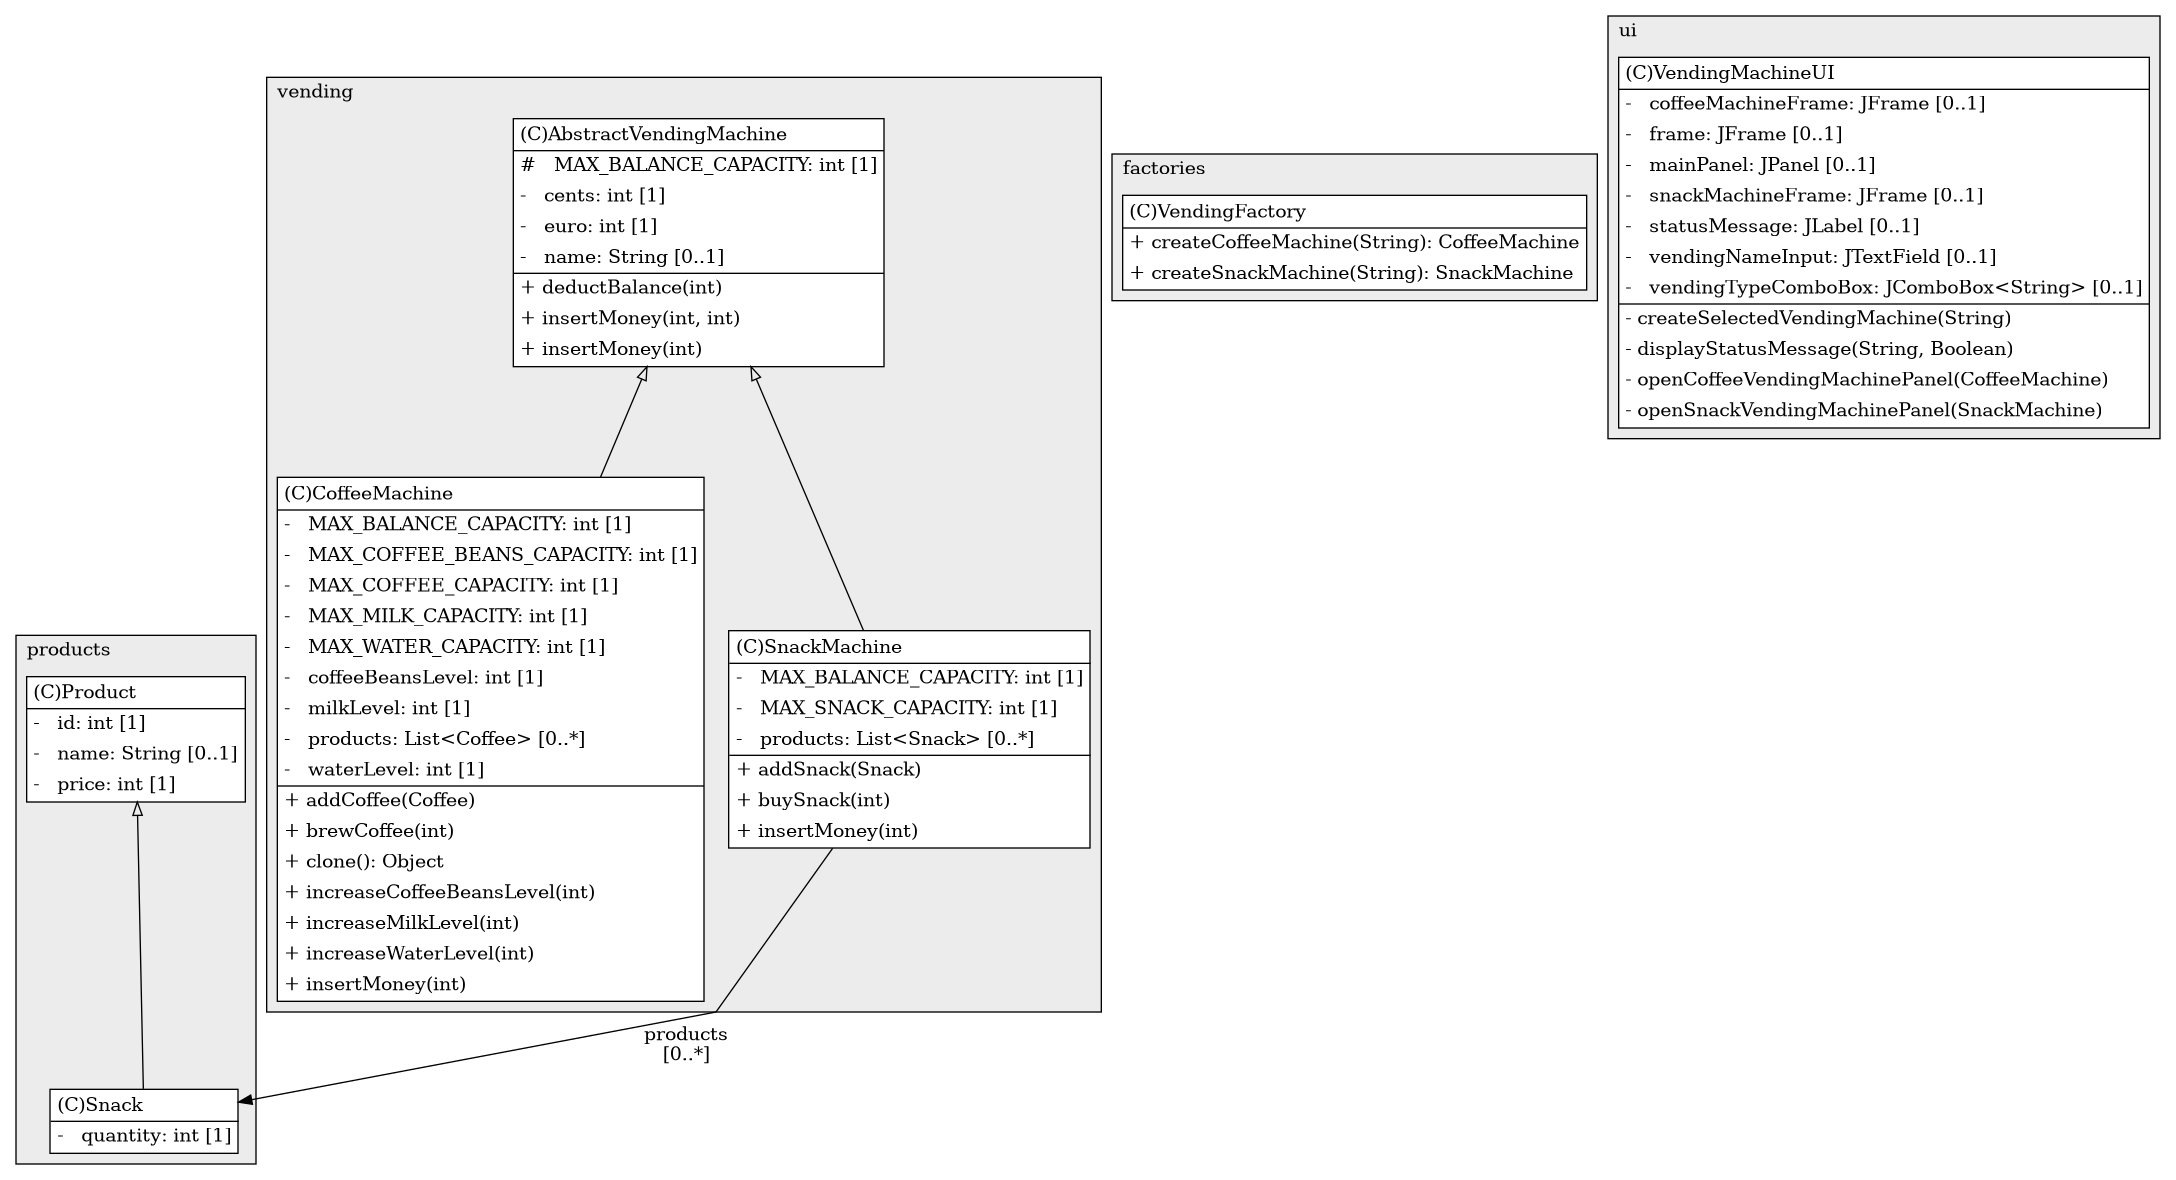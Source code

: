 @startuml

/' diagram meta data start
config=StructureConfiguration;
{
  "projectClassification": {
    "searchMode": "OpenProject", // OpenProject, AllProjects
    "includedProjects": "",
    "pathEndKeywords": "*.impl",
    "isClientPath": "",
    "isClientName": "",
    "isTestPath": "",
    "isTestName": "",
    "isMappingPath": "",
    "isMappingName": "",
    "isDataAccessPath": "",
    "isDataAccessName": "",
    "isDataStructurePath": "",
    "isDataStructureName": "",
    "isInterfaceStructuresPath": "",
    "isInterfaceStructuresName": "",
    "isEntryPointPath": "",
    "isEntryPointName": "",
    "treatFinalFieldsAsMandatory": false
  },
  "graphRestriction": {
    "classPackageExcludeFilter": "",
    "classPackageIncludeFilter": "",
    "classNameExcludeFilter": "",
    "classNameIncludeFilter": "",
    "methodNameExcludeFilter": "",
    "methodNameIncludeFilter": "",
    "removeByInheritance": "", // inheritance/annotation based filtering is done in a second step
    "removeByAnnotation": "",
    "removeByClassPackage": "", // cleanup the graph after inheritance/annotation based filtering is done
    "removeByClassName": "",
    "cutMappings": false,
    "cutEnum": true,
    "cutTests": true,
    "cutClient": true,
    "cutDataAccess": false,
    "cutInterfaceStructures": false,
    "cutDataStructures": false,
    "cutGetterAndSetter": true,
    "cutConstructors": true
  },
  "graphTraversal": {
    "forwardDepth": 3,
    "backwardDepth": 3,
    "classPackageExcludeFilter": "",
    "classPackageIncludeFilter": "",
    "classNameExcludeFilter": "",
    "classNameIncludeFilter": "",
    "methodNameExcludeFilter": "",
    "methodNameIncludeFilter": "",
    "hideMappings": false,
    "hideDataStructures": false,
    "hidePrivateMethods": true,
    "hideInterfaceCalls": true, // indirection: implementation -> interface (is hidden) -> implementation
    "onlyShowApplicationEntryPoints": false, // root node is included
    "useMethodCallsForStructureDiagram": "ForwardOnly" // ForwardOnly, BothDirections, No
  },
  "details": {
    "aggregation": "GroupByClass", // ByClass, GroupByClass, None
    "showClassGenericTypes": true,
    "showMethods": true,
    "showMethodParameterNames": false,
    "showMethodParameterTypes": true,
    "showMethodReturnType": true,
    "showPackageLevels": 2,
    "showDetailedClassStructure": true
  },
  "rootClass": "ui.VendingMachineUI",
  "extensionCallbackMethod": "sample" // qualified.class.name#methodName - signature: public static String method(String)
}
diagram meta data end '/



digraph g {
    rankdir="TB"
    splines=polyline
    

'nodes 
subgraph cluster_1003761308 { 
   	label=products
	labeljust=l
	fillcolor="#ececec"
	style=filled
   
   Product1003761308[
	label=<<TABLE BORDER="1" CELLBORDER="0" CELLPADDING="4" CELLSPACING="0">
<TR><TD ALIGN="LEFT" >(C)Product</TD></TR>
<HR/>
<TR><TD ALIGN="LEFT" >-   id: int [1]</TD></TR>
<TR><TD ALIGN="LEFT" >-   name: String [0..1]</TD></TR>
<TR><TD ALIGN="LEFT" >-   price: int [1]</TD></TR>
</TABLE>>
	style=filled
	margin=0
	shape=plaintext
	fillcolor="#FFFFFF"
];

Snack1003761308[
	label=<<TABLE BORDER="1" CELLBORDER="0" CELLPADDING="4" CELLSPACING="0">
<TR><TD ALIGN="LEFT" >(C)Snack</TD></TR>
<HR/>
<TR><TD ALIGN="LEFT" >-   quantity: int [1]</TD></TR>
</TABLE>>
	style=filled
	margin=0
	shape=plaintext
	fillcolor="#FFFFFF"
];
} 

subgraph cluster_1327306968 { 
   	label=factories
	labeljust=l
	fillcolor="#ececec"
	style=filled
   
   VendingFactory1327306968[
	label=<<TABLE BORDER="1" CELLBORDER="0" CELLPADDING="4" CELLSPACING="0">
<TR><TD ALIGN="LEFT" >(C)VendingFactory</TD></TR>
<HR/>
<TR><TD ALIGN="LEFT" >+ createCoffeeMachine(String): CoffeeMachine</TD></TR>
<TR><TD ALIGN="LEFT" >+ createSnackMachine(String): SnackMachine</TD></TR>
</TABLE>>
	style=filled
	margin=0
	shape=plaintext
	fillcolor="#FFFFFF"
];
} 

subgraph cluster_347467037 { 
   	label=vending
	labeljust=l
	fillcolor="#ececec"
	style=filled
   
   AbstractVendingMachine347467037[
	label=<<TABLE BORDER="1" CELLBORDER="0" CELLPADDING="4" CELLSPACING="0">
<TR><TD ALIGN="LEFT" >(C)AbstractVendingMachine</TD></TR>
<HR/>
<TR><TD ALIGN="LEFT" >#   MAX_BALANCE_CAPACITY: int [1]</TD></TR>
<TR><TD ALIGN="LEFT" >-   cents: int [1]</TD></TR>
<TR><TD ALIGN="LEFT" >-   euro: int [1]</TD></TR>
<TR><TD ALIGN="LEFT" >-   name: String [0..1]</TD></TR>
<HR/>
<TR><TD ALIGN="LEFT" >+ deductBalance(int)</TD></TR>
<TR><TD ALIGN="LEFT" >+ insertMoney(int, int)</TD></TR>
<TR><TD ALIGN="LEFT" >+ insertMoney(int)</TD></TR>
</TABLE>>
	style=filled
	margin=0
	shape=plaintext
	fillcolor="#FFFFFF"
];

CoffeeMachine347467037[
	label=<<TABLE BORDER="1" CELLBORDER="0" CELLPADDING="4" CELLSPACING="0">
<TR><TD ALIGN="LEFT" >(C)CoffeeMachine</TD></TR>
<HR/>
<TR><TD ALIGN="LEFT" >-   MAX_BALANCE_CAPACITY: int [1]</TD></TR>
<TR><TD ALIGN="LEFT" >-   MAX_COFFEE_BEANS_CAPACITY: int [1]</TD></TR>
<TR><TD ALIGN="LEFT" >-   MAX_COFFEE_CAPACITY: int [1]</TD></TR>
<TR><TD ALIGN="LEFT" >-   MAX_MILK_CAPACITY: int [1]</TD></TR>
<TR><TD ALIGN="LEFT" >-   MAX_WATER_CAPACITY: int [1]</TD></TR>
<TR><TD ALIGN="LEFT" >-   coffeeBeansLevel: int [1]</TD></TR>
<TR><TD ALIGN="LEFT" >-   milkLevel: int [1]</TD></TR>
<TR><TD ALIGN="LEFT" >-   products: List&lt;Coffee&gt; [0..*]</TD></TR>
<TR><TD ALIGN="LEFT" >-   waterLevel: int [1]</TD></TR>
<HR/>
<TR><TD ALIGN="LEFT" >+ addCoffee(Coffee)</TD></TR>
<TR><TD ALIGN="LEFT" >+ brewCoffee(int)</TD></TR>
<TR><TD ALIGN="LEFT" >+ clone(): Object</TD></TR>
<TR><TD ALIGN="LEFT" >+ increaseCoffeeBeansLevel(int)</TD></TR>
<TR><TD ALIGN="LEFT" >+ increaseMilkLevel(int)</TD></TR>
<TR><TD ALIGN="LEFT" >+ increaseWaterLevel(int)</TD></TR>
<TR><TD ALIGN="LEFT" >+ insertMoney(int)</TD></TR>
</TABLE>>
	style=filled
	margin=0
	shape=plaintext
	fillcolor="#FFFFFF"
];

SnackMachine347467037[
	label=<<TABLE BORDER="1" CELLBORDER="0" CELLPADDING="4" CELLSPACING="0">
<TR><TD ALIGN="LEFT" >(C)SnackMachine</TD></TR>
<HR/>
<TR><TD ALIGN="LEFT" >-   MAX_BALANCE_CAPACITY: int [1]</TD></TR>
<TR><TD ALIGN="LEFT" >-   MAX_SNACK_CAPACITY: int [1]</TD></TR>
<TR><TD ALIGN="LEFT" >-   products: List&lt;Snack&gt; [0..*]</TD></TR>
<HR/>
<TR><TD ALIGN="LEFT" >+ addSnack(Snack)</TD></TR>
<TR><TD ALIGN="LEFT" >+ buySnack(int)</TD></TR>
<TR><TD ALIGN="LEFT" >+ insertMoney(int)</TD></TR>
</TABLE>>
	style=filled
	margin=0
	shape=plaintext
	fillcolor="#FFFFFF"
];
} 

subgraph cluster_3732 { 
   	label=ui
	labeljust=l
	fillcolor="#ececec"
	style=filled
   
   VendingMachineUI3732[
	label=<<TABLE BORDER="1" CELLBORDER="0" CELLPADDING="4" CELLSPACING="0">
<TR><TD ALIGN="LEFT" >(C)VendingMachineUI</TD></TR>
<HR/>
<TR><TD ALIGN="LEFT" >-   coffeeMachineFrame: JFrame [0..1]</TD></TR>
<TR><TD ALIGN="LEFT" >-   frame: JFrame [0..1]</TD></TR>
<TR><TD ALIGN="LEFT" >-   mainPanel: JPanel [0..1]</TD></TR>
<TR><TD ALIGN="LEFT" >-   snackMachineFrame: JFrame [0..1]</TD></TR>
<TR><TD ALIGN="LEFT" >-   statusMessage: JLabel [0..1]</TD></TR>
<TR><TD ALIGN="LEFT" >-   vendingNameInput: JTextField [0..1]</TD></TR>
<TR><TD ALIGN="LEFT" >-   vendingTypeComboBox: JComboBox&lt;String&gt; [0..1]</TD></TR>
<HR/>
<TR><TD ALIGN="LEFT" >- createSelectedVendingMachine(String)</TD></TR>
<TR><TD ALIGN="LEFT" >- displayStatusMessage(String, Boolean)</TD></TR>
<TR><TD ALIGN="LEFT" >- openCoffeeVendingMachinePanel(CoffeeMachine)</TD></TR>
<TR><TD ALIGN="LEFT" >- openSnackVendingMachinePanel(SnackMachine)</TD></TR>
</TABLE>>
	style=filled
	margin=0
	shape=plaintext
	fillcolor="#FFFFFF"
];
} 

'edges    
AbstractVendingMachine347467037 -> CoffeeMachine347467037[arrowhead=none, arrowtail=empty, dir=both];
AbstractVendingMachine347467037 -> SnackMachine347467037[arrowhead=none, arrowtail=empty, dir=both];
Product1003761308 -> Snack1003761308[arrowhead=none, arrowtail=empty, dir=both];
SnackMachine347467037 -> Snack1003761308[label="products
[0..*]"];
    
}
@enduml